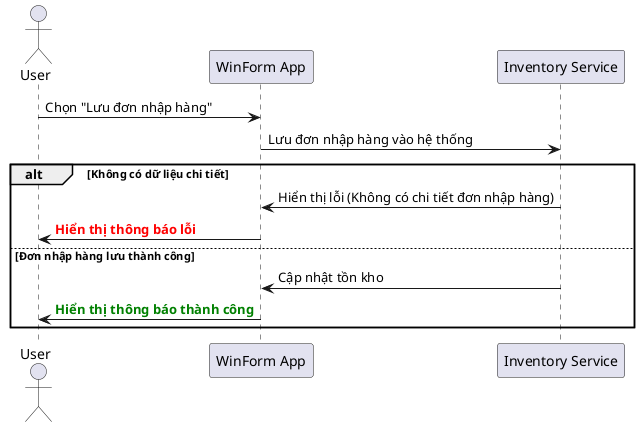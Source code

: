 @startuml
actor User
participant "WinForm App" as App
participant "Inventory Service" as InventoryService

User -> App: Chọn "Lưu đơn nhập hàng"
App -> InventoryService: Lưu đơn nhập hàng vào hệ thống
alt Không có dữ liệu chi tiết
    InventoryService -> App: Hiển thị lỗi (Không có chi tiết đơn nhập hàng)
    App -> User: <font color=red><b>Hiển thị thông báo lỗi</b></font>
else Đơn nhập hàng lưu thành công
    InventoryService -> App: Cập nhật tồn kho
    App -> User: <font color=green><b>Hiển thị thông báo thành công</b></font>
end
@enduml
